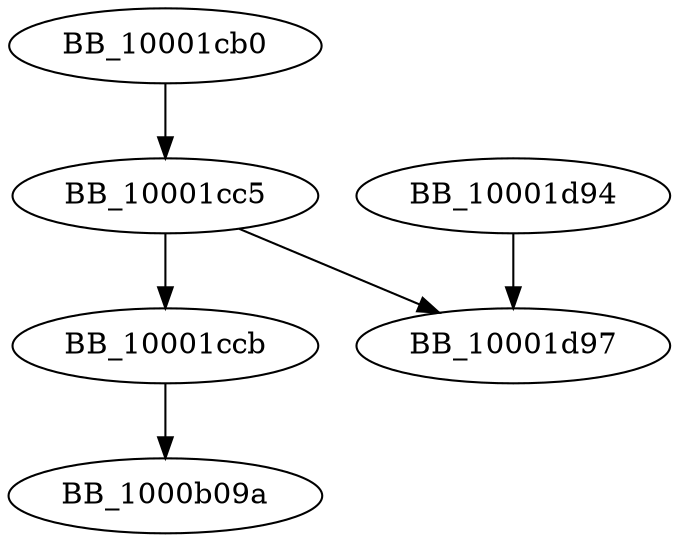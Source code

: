 DiGraph sub_10001CB0{
BB_10001cb0->BB_10001cc5
BB_10001cc5->BB_10001ccb
BB_10001cc5->BB_10001d97
BB_10001ccb->BB_1000b09a
BB_10001d94->BB_10001d97
}
